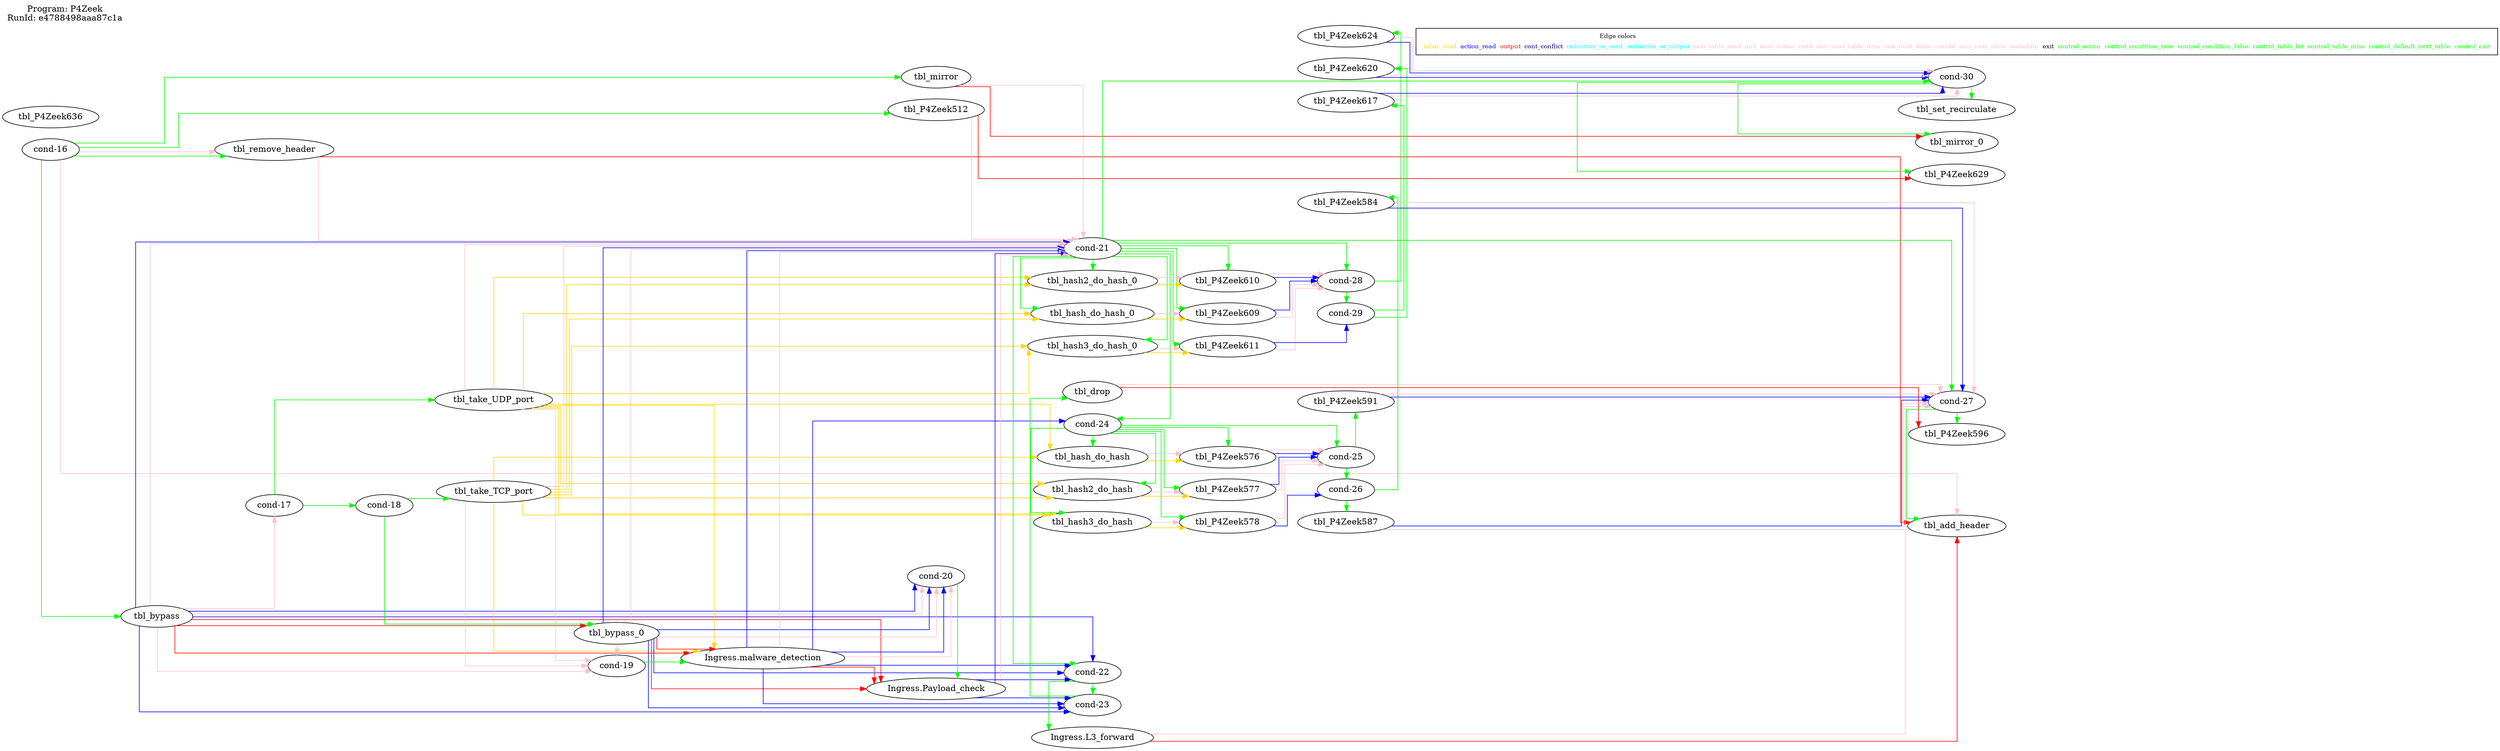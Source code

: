 digraph table_deps {
  splines=ortho; rankdir=LR;
  label="Program: P4Zeek
RunId: e4788498aaa87c1a
";
  labelloc=t; labeljust=l;
  { "cond-16"; "tbl_remove_header"; "tbl_mirror"; "tbl_P4Zeek512"; "tbl_bypass"; "cond-17"; "tbl_take_UDP_port"; "cond-18"; "tbl_take_TCP_port"; "tbl_P4Zeek636"; }
  { rank = same; "tbl_bypass_0"; "cond-19"; }
  { rank = same; "Ingress.malware_detection"; }
  { rank = same; "cond-20"; "Ingress.Payload_check"; }
  { rank = same; "cond-21"; "tbl_hash_do_hash_0"; "tbl_hash2_do_hash_0"; "tbl_hash3_do_hash_0"; "cond-22"; "cond-24"; "Ingress.L3_forward"; "cond-23"; "tbl_drop"; "tbl_hash_do_hash"; "tbl_hash2_do_hash"; "tbl_hash3_do_hash"; }
  { rank = same; "tbl_P4Zeek609"; "tbl_P4Zeek610"; "tbl_P4Zeek611"; "tbl_P4Zeek576"; "tbl_P4Zeek577"; "tbl_P4Zeek578"; }
  { rank = same; "cond-28"; "cond-29"; "tbl_P4Zeek617"; "tbl_P4Zeek620"; "tbl_P4Zeek624"; "cond-25"; "cond-26"; "tbl_P4Zeek584"; "tbl_P4Zeek587"; "tbl_P4Zeek591"; }
  { rank = same; "cond-30"; "tbl_mirror_0"; "tbl_P4Zeek629"; "tbl_set_recirculate"; "cond-27"; "tbl_add_header"; "tbl_P4Zeek596"; }
   "cond-16" -> "tbl_remove_header" [ label= "",color=green ];
   "cond-16" -> "tbl_mirror" [ label= "",color=green ];
   "cond-16" -> "tbl_P4Zeek512" [ label= "",color=green ];
   "cond-16" -> "tbl_bypass" [ label= "",color=green ];
   "cond-17" -> "tbl_take_UDP_port" [ label= "",color=green ];
   "cond-17" -> "cond-18" [ label= "",color=green ];
   "cond-18" -> "tbl_take_TCP_port" [ label= "",color=green ];
   "cond-18" -> "tbl_bypass_0" [ label= "",color=green ];
   "cond-19" -> "Ingress.malware_detection" [ label= "",color=green ];
   "cond-20" -> "Ingress.Payload_check" [ label= "",color=green ];
   "cond-21" -> "tbl_hash_do_hash_0" [ label= "",color=green ];
   "cond-21" -> "tbl_hash2_do_hash_0" [ label= "",color=green ];
   "cond-21" -> "tbl_hash3_do_hash_0" [ label= "",color=green ];
   "cond-21" -> "tbl_P4Zeek609" [ label= "",color=green ];
   "cond-21" -> "tbl_P4Zeek610" [ label= "",color=green ];
   "cond-21" -> "tbl_P4Zeek611" [ label= "",color=green ];
   "cond-21" -> "cond-28" [ label= "",color=green ];
   "cond-21" -> "cond-30" [ label= "",color=green ];
   "cond-28" -> "cond-29" [ label= "",color=green ];
   "cond-29" -> "tbl_P4Zeek617" [ label= "",color=green ];
   "cond-29" -> "tbl_P4Zeek620" [ label= "",color=green ];
   "cond-28" -> "tbl_P4Zeek624" [ label= "",color=green ];
   "cond-30" -> "tbl_mirror_0" [ label= "",color=green ];
   "cond-30" -> "tbl_P4Zeek629" [ label= "",color=green ];
   "cond-30" -> "tbl_set_recirculate" [ label= "",color=green ];
   "cond-21" -> "cond-22" [ label= "",color=green ];
   "cond-21" -> "cond-24" [ label= "",color=green ];
   "cond-21" -> "cond-27" [ label= "",color=green ];
   "cond-22" -> "Ingress.L3_forward" [ label= "",color=green ];
   "cond-22" -> "cond-23" [ label= "",color=green ];
   "cond-23" -> "tbl_drop" [ label= "",color=green ];
   "cond-24" -> "tbl_hash_do_hash" [ label= "",color=green ];
   "cond-24" -> "tbl_hash2_do_hash" [ label= "",color=green ];
   "cond-24" -> "tbl_hash3_do_hash" [ label= "",color=green ];
   "cond-24" -> "tbl_P4Zeek576" [ label= "",color=green ];
   "cond-24" -> "tbl_P4Zeek577" [ label= "",color=green ];
   "cond-24" -> "tbl_P4Zeek578" [ label= "",color=green ];
   "cond-24" -> "cond-25" [ label= "",color=green ];
   "cond-25" -> "cond-26" [ label= "",color=green ];
   "cond-26" -> "tbl_P4Zeek584" [ label= "",color=green ];
   "cond-26" -> "tbl_P4Zeek587" [ label= "",color=green ];
   "cond-25" -> "tbl_P4Zeek591" [ label= "",color=green ];
   "cond-27" -> "tbl_add_header" [ label= "",color=green ];
   "cond-27" -> "tbl_P4Zeek596" [ label= "",color=green ];
   "cond-16" -> "tbl_remove_header" [ label= "",color=pink ];
   "tbl_bypass" -> "tbl_bypass_0" [ label= "",color=red ];
   "tbl_take_UDP_port" -> "Ingress.malware_detection" [ label= "",color=gold ];
   "tbl_take_TCP_port" -> "Ingress.malware_detection" [ label= "",color=gold ];
   "tbl_bypass" -> "Ingress.malware_detection" [ label= "",color=red ];
   "tbl_bypass_0" -> "Ingress.malware_detection" [ label= "",color=red ];
   "tbl_bypass" -> "cond-20" [ label= "",color=blue ];
   "tbl_bypass_0" -> "cond-20" [ label= "",color=blue ];
   "Ingress.malware_detection" -> "cond-20" [ label= "",color=blue ];
   "Ingress.malware_detection" -> "Ingress.Payload_check" [ label= "",color=red ];
   "tbl_bypass" -> "Ingress.Payload_check" [ label= "",color=red ];
   "tbl_bypass_0" -> "Ingress.Payload_check" [ label= "",color=red ];
   "Ingress.Payload_check" -> "cond-21" [ label= "",color=blue ];
   "Ingress.malware_detection" -> "cond-21" [ label= "",color=blue ];
   "tbl_bypass" -> "cond-21" [ label= "",color=blue ];
   "tbl_bypass_0" -> "cond-21" [ label= "",color=blue ];
   "tbl_take_UDP_port" -> "tbl_hash_do_hash_0" [ label= "",color=gold ];
   "tbl_take_TCP_port" -> "tbl_hash_do_hash_0" [ label= "",color=gold ];
   "tbl_take_UDP_port" -> "tbl_hash2_do_hash_0" [ label= "",color=gold ];
   "tbl_take_TCP_port" -> "tbl_hash2_do_hash_0" [ label= "",color=gold ];
   "tbl_take_UDP_port" -> "tbl_hash3_do_hash_0" [ label= "",color=gold ];
   "tbl_take_TCP_port" -> "tbl_hash3_do_hash_0" [ label= "",color=gold ];
   "tbl_hash_do_hash_0" -> "tbl_P4Zeek609" [ label= "",color=gold ];
   "tbl_hash2_do_hash_0" -> "tbl_P4Zeek610" [ label= "",color=gold ];
   "tbl_hash3_do_hash_0" -> "tbl_P4Zeek611" [ label= "",color=gold ];
   "tbl_P4Zeek609" -> "cond-28" [ label= "",color=blue ];
   "tbl_P4Zeek610" -> "cond-28" [ label= "",color=blue ];
   "tbl_P4Zeek611" -> "cond-29" [ label= "",color=blue ];
   "tbl_P4Zeek617" -> "cond-30" [ label= "",color=blue ];
   "tbl_P4Zeek620" -> "cond-30" [ label= "",color=blue ];
   "tbl_P4Zeek624" -> "cond-30" [ label= "",color=blue ];
   "tbl_mirror" -> "tbl_mirror_0" [ label= "",color=red ];
   "tbl_P4Zeek512" -> "tbl_P4Zeek629" [ label= "",color=red ];
   "Ingress.Payload_check" -> "cond-22" [ label= "",color=blue ];
   "Ingress.malware_detection" -> "cond-22" [ label= "",color=blue ];
   "tbl_bypass" -> "cond-22" [ label= "",color=blue ];
   "tbl_bypass_0" -> "cond-22" [ label= "",color=blue ];
   "Ingress.Payload_check" -> "cond-23" [ label= "",color=blue ];
   "Ingress.malware_detection" -> "cond-23" [ label= "",color=blue ];
   "tbl_bypass" -> "cond-23" [ label= "",color=blue ];
   "tbl_bypass_0" -> "cond-23" [ label= "",color=blue ];
   "Ingress.malware_detection" -> "cond-24" [ label= "",color=blue ];
   "tbl_take_UDP_port" -> "tbl_hash_do_hash" [ label= "",color=gold ];
   "tbl_take_TCP_port" -> "tbl_hash_do_hash" [ label= "",color=gold ];
   "tbl_take_UDP_port" -> "tbl_hash2_do_hash" [ label= "",color=gold ];
   "tbl_take_TCP_port" -> "tbl_hash2_do_hash" [ label= "",color=gold ];
   "tbl_take_UDP_port" -> "tbl_hash3_do_hash" [ label= "",color=gold ];
   "tbl_take_TCP_port" -> "tbl_hash3_do_hash" [ label= "",color=gold ];
   "tbl_hash_do_hash" -> "tbl_P4Zeek576" [ label= "",color=gold ];
   "tbl_hash2_do_hash" -> "tbl_P4Zeek577" [ label= "",color=gold ];
   "tbl_hash3_do_hash" -> "tbl_P4Zeek578" [ label= "",color=gold ];
   "tbl_P4Zeek576" -> "cond-25" [ label= "",color=blue ];
   "tbl_P4Zeek577" -> "cond-25" [ label= "",color=blue ];
   "tbl_P4Zeek578" -> "cond-26" [ label= "",color=blue ];
   "tbl_P4Zeek584" -> "cond-27" [ label= "",color=blue ];
   "tbl_P4Zeek587" -> "cond-27" [ label= "",color=blue ];
   "tbl_P4Zeek591" -> "cond-27" [ label= "",color=blue ];
   "cond-16" -> "tbl_add_header" [ label= "",color=pink ];
   "tbl_remove_header" -> "tbl_add_header" [ label= "",color=red ];
   "Ingress.L3_forward" -> "tbl_add_header" [ label= "",color=red ];
   "tbl_drop" -> "tbl_P4Zeek596" [ label= "",color=red ];
   "Ingress.Payload_check" -> "cond-21" [ label= "",color=pink ];
   "Ingress.malware_detection" -> "cond-20" [ label= "",color=pink ];
   "Ingress.malware_detection" -> "cond-21" [ label= "",color=pink ];
   "tbl_P4Zeek609" -> "cond-28" [ label= "",color=pink ];
   "tbl_P4Zeek610" -> "cond-28" [ label= "",color=pink ];
   "tbl_P4Zeek611" -> "cond-28" [ label= "",color=pink ];
   "tbl_P4Zeek576" -> "cond-25" [ label= "",color=pink ];
   "tbl_P4Zeek577" -> "cond-25" [ label= "",color=pink ];
   "tbl_P4Zeek578" -> "cond-25" [ label= "",color=pink ];
   "tbl_remove_header" -> "cond-21" [ label= "",color=pink ];
   "tbl_bypass_0" -> "cond-19" [ label= "",color=pink ];
   "tbl_bypass_0" -> "cond-20" [ label= "",color=pink ];
   "tbl_bypass_0" -> "cond-21" [ label= "",color=pink ];
   "tbl_hash_do_hash_0" -> "tbl_P4Zeek609" [ label= "",color=pink ];
   "tbl_hash2_do_hash_0" -> "tbl_P4Zeek610" [ label= "",color=pink ];
   "tbl_hash3_do_hash_0" -> "tbl_P4Zeek611" [ label= "",color=pink ];
   "tbl_hash_do_hash" -> "tbl_P4Zeek576" [ label= "",color=pink ];
   "tbl_hash2_do_hash" -> "tbl_P4Zeek577" [ label= "",color=pink ];
   "tbl_hash3_do_hash" -> "tbl_P4Zeek578" [ label= "",color=pink ];
   "tbl_mirror" -> "cond-21" [ label= "",color=pink ];
   "tbl_P4Zeek512" -> "cond-21" [ label= "",color=pink ];
   "tbl_bypass" -> "cond-21" [ label= "",color=pink ];
   "tbl_bypass" -> "cond-17" [ label= "",color=pink ];
   "tbl_bypass" -> "cond-19" [ label= "",color=pink ];
   "tbl_bypass" -> "cond-20" [ label= "",color=pink ];
   "tbl_take_UDP_port" -> "cond-19" [ label= "",color=pink ];
   "tbl_take_UDP_port" -> "cond-21" [ label= "",color=pink ];
   "tbl_take_TCP_port" -> "cond-19" [ label= "",color=pink ];
   "tbl_take_TCP_port" -> "cond-21" [ label= "",color=pink ];
   "tbl_P4Zeek617" -> "cond-30" [ label= "",color=pink ];
   "tbl_P4Zeek620" -> "cond-30" [ label= "",color=pink ];
   "tbl_P4Zeek624" -> "cond-30" [ label= "",color=pink ];
   "Ingress.L3_forward" -> "cond-27" [ label= "",color=pink ];
   "tbl_drop" -> "cond-27" [ label= "",color=pink ];
   "tbl_P4Zeek584" -> "cond-27" [ label= "",color=pink ];
   "tbl_P4Zeek587" -> "cond-27" [ label= "",color=pink ];
   "tbl_P4Zeek591" -> "cond-27" [ label= "",color=pink ];
  { rank=max;
    subgraph cluster_legend { node [ shape=record; fontsize=10];
      empty [label=<<table border="0" cellborder="0"><tr><td colspan="8">Edge colors</td></tr><tr><td><font color="gold">ixbar_read</font></td><td><font color="blue">action_read</font></td><td><font color="red">output</font></td><td><font color="navy">cont_conflict</font></td><td><font color="cyan">reduction_or_read</font></td><td><font color="cyan">reduction_or_output</font></td><td><font color="pink">anti_table_read</font></td><td><font color="pink">anti_next_action_read</font></td><td><font color="pink">anti_next_table_data</font></td><td><font color="pink">anti_next_table_control</font></td><td><font color="pink">anti_next_table_metadata</font></td><td><font color="black">exit</font></td><td><font color="green">control_action</font></td><td><font color="green">control_condition_true</font></td><td><font color="green">control_condition_false</font></td><td><font color="green">control_table_hit</font></td><td><font color="green">control_table_miss</font></td><td><font color="green">control_default_next_table</font></td><td><font color="green">control_exit</font></td></tr></table>>;]
    }
  }
}
